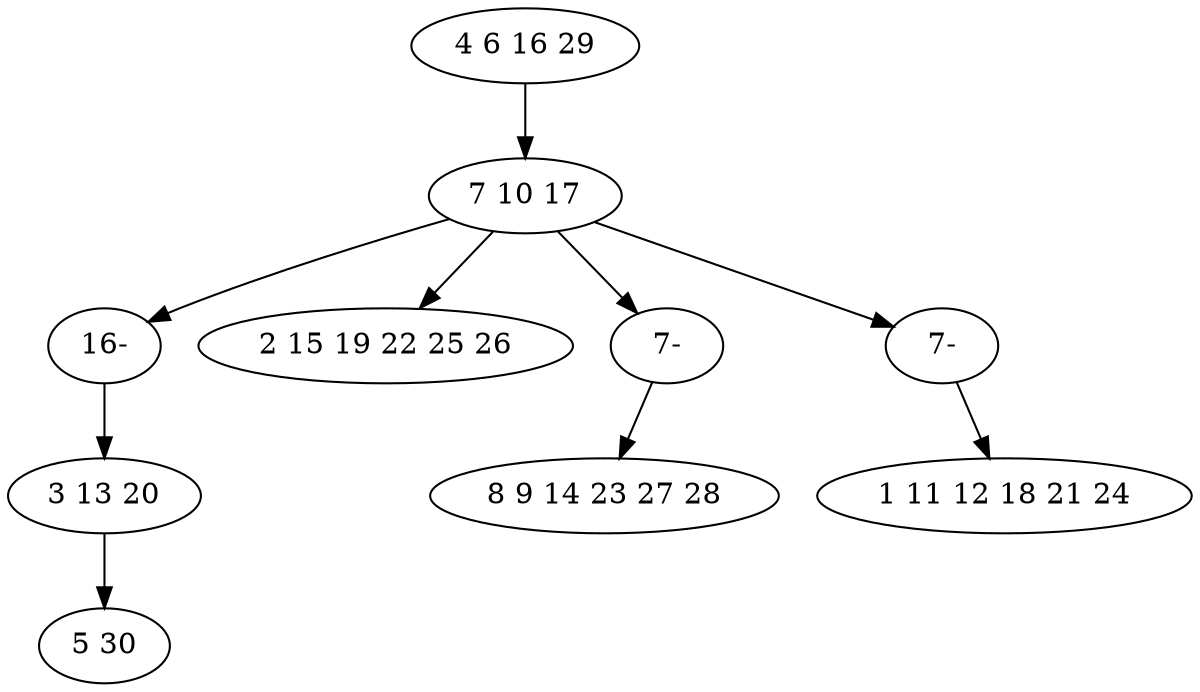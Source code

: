 digraph true_tree {
	"0" -> "1"
	"1" -> "7"
	"1" -> "3"
	"1" -> "9"
	"2" -> "5"
	"1" -> "8"
	"7" -> "2"
	"8" -> "6"
	"9" -> "4"
	"0" [label="4 6 16 29"];
	"1" [label="7 10 17"];
	"2" [label="3 13 20"];
	"3" [label="2 15 19 22 25 26"];
	"4" [label="8 9 14 23 27 28"];
	"5" [label="5 30"];
	"6" [label="1 11 12 18 21 24"];
	"7" [label="16-"];
	"8" [label="7-"];
	"9" [label="7-"];
}

